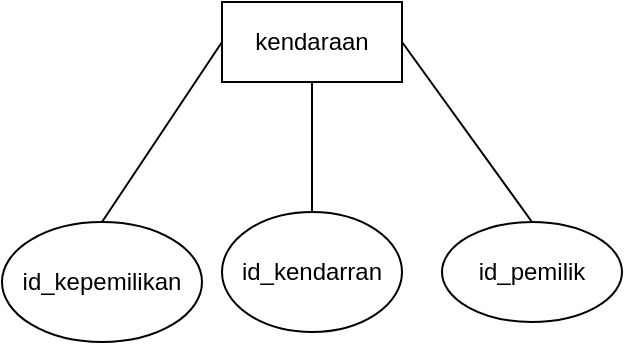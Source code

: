 <mxfile version="24.7.16">
  <diagram name="Page-1" id="Ex8BCCso97LuvEAVhhQ6">
    <mxGraphModel dx="567" dy="352" grid="1" gridSize="10" guides="1" tooltips="1" connect="1" arrows="1" fold="1" page="1" pageScale="1" pageWidth="827" pageHeight="1169" math="0" shadow="0">
      <root>
        <mxCell id="0" />
        <mxCell id="1" parent="0" />
        <mxCell id="YYD-YdkkWs8XVVCYrHQj-1" value="id_kepemilikan" style="ellipse;whiteSpace=wrap;html=1;" vertex="1" parent="1">
          <mxGeometry x="230" y="230" width="100" height="60" as="geometry" />
        </mxCell>
        <mxCell id="YYD-YdkkWs8XVVCYrHQj-2" value="kendaraan" style="rounded=0;whiteSpace=wrap;html=1;" vertex="1" parent="1">
          <mxGeometry x="340" y="120" width="90" height="40" as="geometry" />
        </mxCell>
        <mxCell id="YYD-YdkkWs8XVVCYrHQj-3" value="id_kendarran" style="ellipse;whiteSpace=wrap;html=1;" vertex="1" parent="1">
          <mxGeometry x="340" y="225" width="90" height="60" as="geometry" />
        </mxCell>
        <mxCell id="YYD-YdkkWs8XVVCYrHQj-4" value="id_pemilik" style="ellipse;whiteSpace=wrap;html=1;" vertex="1" parent="1">
          <mxGeometry x="450" y="230" width="90" height="50" as="geometry" />
        </mxCell>
        <mxCell id="YYD-YdkkWs8XVVCYrHQj-6" value="" style="endArrow=none;html=1;rounded=0;entryX=0;entryY=0.5;entryDx=0;entryDy=0;exitX=0.5;exitY=0;exitDx=0;exitDy=0;" edge="1" parent="1" source="YYD-YdkkWs8XVVCYrHQj-1" target="YYD-YdkkWs8XVVCYrHQj-2">
          <mxGeometry width="50" height="50" relative="1" as="geometry">
            <mxPoint x="320" y="310" as="sourcePoint" />
            <mxPoint x="370" y="260" as="targetPoint" />
          </mxGeometry>
        </mxCell>
        <mxCell id="YYD-YdkkWs8XVVCYrHQj-7" value="" style="endArrow=none;html=1;rounded=0;entryX=1;entryY=0.5;entryDx=0;entryDy=0;exitX=0.5;exitY=0;exitDx=0;exitDy=0;" edge="1" parent="1" source="YYD-YdkkWs8XVVCYrHQj-4" target="YYD-YdkkWs8XVVCYrHQj-2">
          <mxGeometry width="50" height="50" relative="1" as="geometry">
            <mxPoint x="280" y="240" as="sourcePoint" />
            <mxPoint x="350" y="150" as="targetPoint" />
          </mxGeometry>
        </mxCell>
        <mxCell id="YYD-YdkkWs8XVVCYrHQj-8" value="" style="endArrow=none;html=1;rounded=0;entryX=0.5;entryY=1;entryDx=0;entryDy=0;exitX=0.5;exitY=0;exitDx=0;exitDy=0;" edge="1" parent="1" source="YYD-YdkkWs8XVVCYrHQj-3" target="YYD-YdkkWs8XVVCYrHQj-2">
          <mxGeometry width="50" height="50" relative="1" as="geometry">
            <mxPoint x="290" y="250" as="sourcePoint" />
            <mxPoint x="360" y="160" as="targetPoint" />
          </mxGeometry>
        </mxCell>
      </root>
    </mxGraphModel>
  </diagram>
</mxfile>
